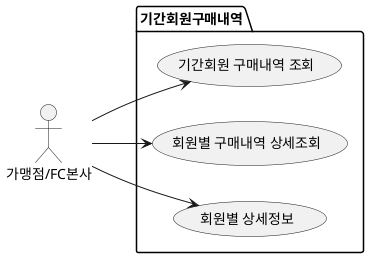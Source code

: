 @startuml Sample Usecase

left to right direction

actor "가맹점/FC본사" as store

package 기간회원구매내역{
  usecase "기간회원 구매내역 조회" AS UG10
  usecase "회원별 구매내역 상세조회" AS UG11
  usecase "회원별 상세정보" AS UG12
}

store --> UG10
store --> UG11
store --> UG12
@enduml